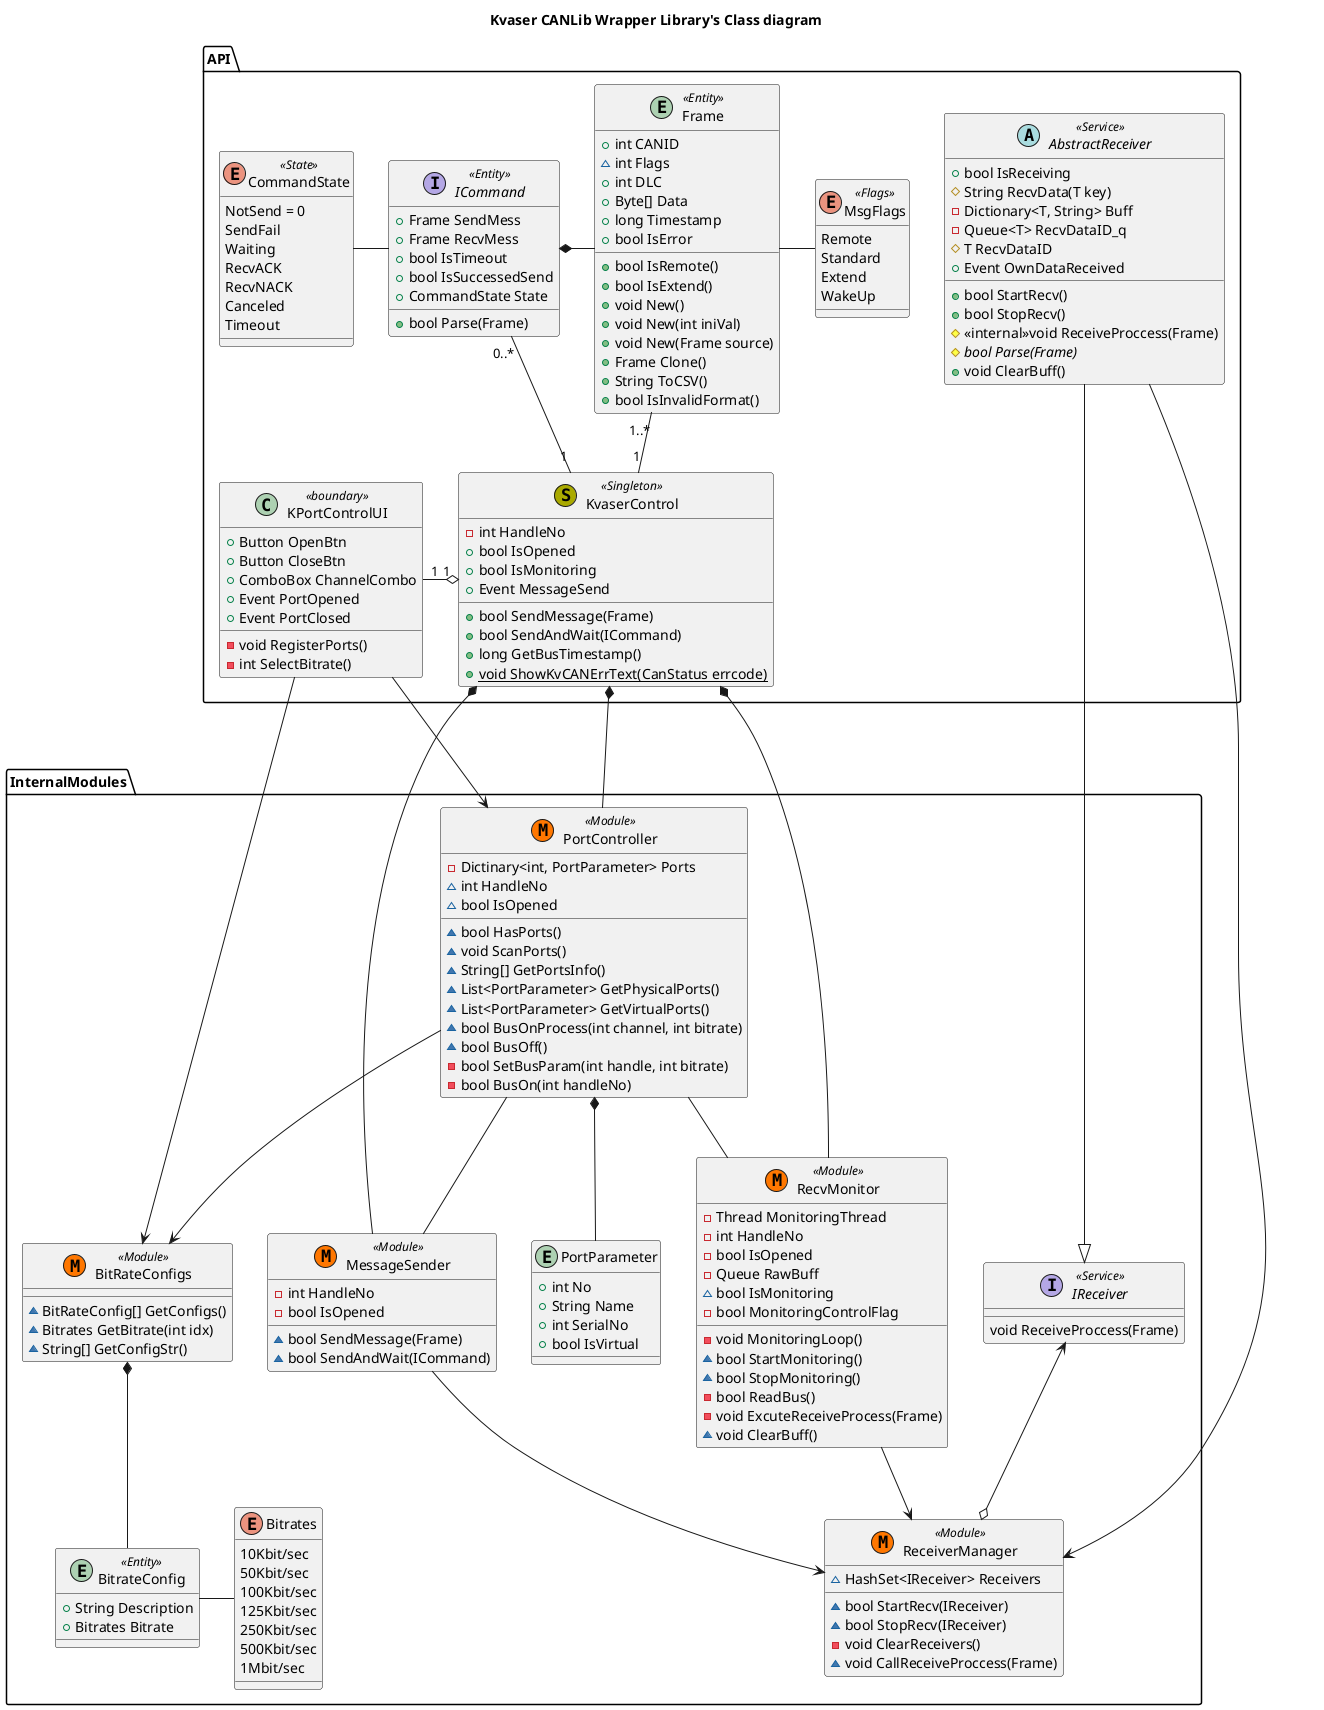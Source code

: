 @startuml

title "Kvaser CANLib Wrapper Library's Class diagram"

package API{

    class KPortControlUI<<boundary>>{
        +Button OpenBtn
        +Button CloseBtn
        +ComboBox ChannelCombo
        -void RegisterPorts()
        -int SelectBitrate()
        +Event PortOpened
        +Event PortClosed
    }

    class KvaserControl<< (S, #AAAA00) Singleton>>{
        -int HandleNo
        +bool IsOpened
        +bool IsMonitoring
        +Event MessageSend
        
        +bool SendMessage(Frame)
        +bool SendAndWait(ICommand)
        +long GetBusTimestamp()
        +{static}void ShowKvCANErrText(CanStatus errcode)
    }

    entity Frame<<Entity>>{
        +int CANID
        ~int Flags
        +int DLC
        +Byte[] Data
        +long Timestamp
        +bool IsError
        +bool IsRemote()
        +bool IsExtend()
        +void New()
        +void New(int iniVal)
        +void New(Frame source)
        +Frame Clone()
        +String ToCSV()
        +bool IsInvalidFormat()
    }

    enum MsgFlags<<Flags>>{
        Remote
        Standard
        Extend
        WakeUp
    }

    abstract AbstractReceiver<<Service>>{
        +bool IsReceiving
        #{field}String RecvData(T key)
        -Dictionary<T, String> Buff
        -Queue<T> RecvDataID_q
        #T RecvDataID
        +Event OwnDataReceived
        +bool StartRecv()
        +bool StopRecv()
        #<<internal>>void ReceiveProccess(Frame)
        #{abstract}bool Parse(Frame)
        +void ClearBuff()
    }


    Interface ICommand<<Entity>>{
        +Frame SendMess
        +Frame RecvMess
        +bool IsTimeout
        +bool IsSuccessedSend
        +CommandState State
        +bool Parse(Frame)
    }

    Enum CommandState<<State>>{
        NotSend = 0
        SendFail
        Waiting
        RecvACK
        RecvNACK
        Canceled
        Timeout
    }

    KPortControlUI "1" -l-o "1" KvaserControl

    KvaserControl "1" -u- "0..*" ICommand
    KvaserControl "1" -l "1..*" Frame

    CommandState - ICommand
    Frame -* ICommand 
    Frame - MsgFlags 
}

package InternalModules{
    class BitRateConfigs<< (M, #FF7700) Module>>{
        ~BitRateConfig[] GetConfigs()
        ~Bitrates GetBitrate(int idx)
        ~String[] GetConfigStr()
    }

    entity BitrateConfig<<Entity>>{
        +String Description
        +Bitrates Bitrate
    }

    enum Bitrates{
        10Kbit/sec
        50Kbit/sec
        100Kbit/sec
        125Kbit/sec
        250Kbit/sec
        500Kbit/sec
        1Mbit/sec
    }

    class PortController<< (M, #FF7700) Module>>{
        -{field} Dictinary<int, PortParameter> Ports
        ~int HandleNo
        ~bool IsOpened
        ~bool HasPorts()
        ~void ScanPorts()
        ~String[] GetPortsInfo()
        ~List<PortParameter> GetPhysicalPorts()
        ~List<PortParameter> GetVirtualPorts()
        ~bool BusOnProcess(int channel, int bitrate)
        ~bool BusOff()
        -bool SetBusParam(int handle, int bitrate)
        -bool BusOn(int handleNo)
    }

    entity PortParameter{
        +int No
        +String Name
        +int SerialNo
        +bool IsVirtual
    }

    class RecvMonitor<< (M, #FF7700) Module>>{
        -Thread MonitoringThread
        -int HandleNo
        -bool IsOpened
        -Queue RawBuff
        ~bool IsMonitoring
        -bool MonitoringControlFlag
        -void MonitoringLoop()
        ~bool StartMonitoring()
        ~bool StopMonitoring()
        -bool ReadBus()
        -void ExcuteReceiveProcess(Frame)
        ~void ClearBuff()
    }

    class ReceiverManager<< (M, #FF7700) Module>>{
        ~HashSet<IReceiver> Receivers
        ~bool StartRecv(IReceiver)
        ~bool StopRecv(IReceiver)
        -void ClearReceivers()
        ~void CallReceiveProccess(Frame)
    }

        Interface IReceiver<<Service>>{
        void ReceiveProccess(Frame)
    }

    class MessageSender<< (M, #FF7700) Module>>{
        -int HandleNo
        -bool IsOpened
        ~bool SendMessage(Frame)
        ~bool SendAndWait(ICommand)
    }

    PortController -- RecvMonitor
    PortController -- MessageSender
    RecvMonitor --> ReceiverManager
    MessageSender --> ReceiverManager
    
    PortController *-- PortParameter
    PortController --> BitRateConfigs

    BitRateConfigs *-- BitrateConfig
    BitrateConfig - Bitrates

}


KPortControlUI ---> PortController
KPortControlUI ----> BitRateConfigs

KvaserControl *--- PortController
KvaserControl *--- RecvMonitor
KvaserControl *--- MessageSender

AbstractReceiver --|> IReceiver
IReceiver <--o ReceiverManager

AbstractReceiver ---> ReceiverManager

@enduml